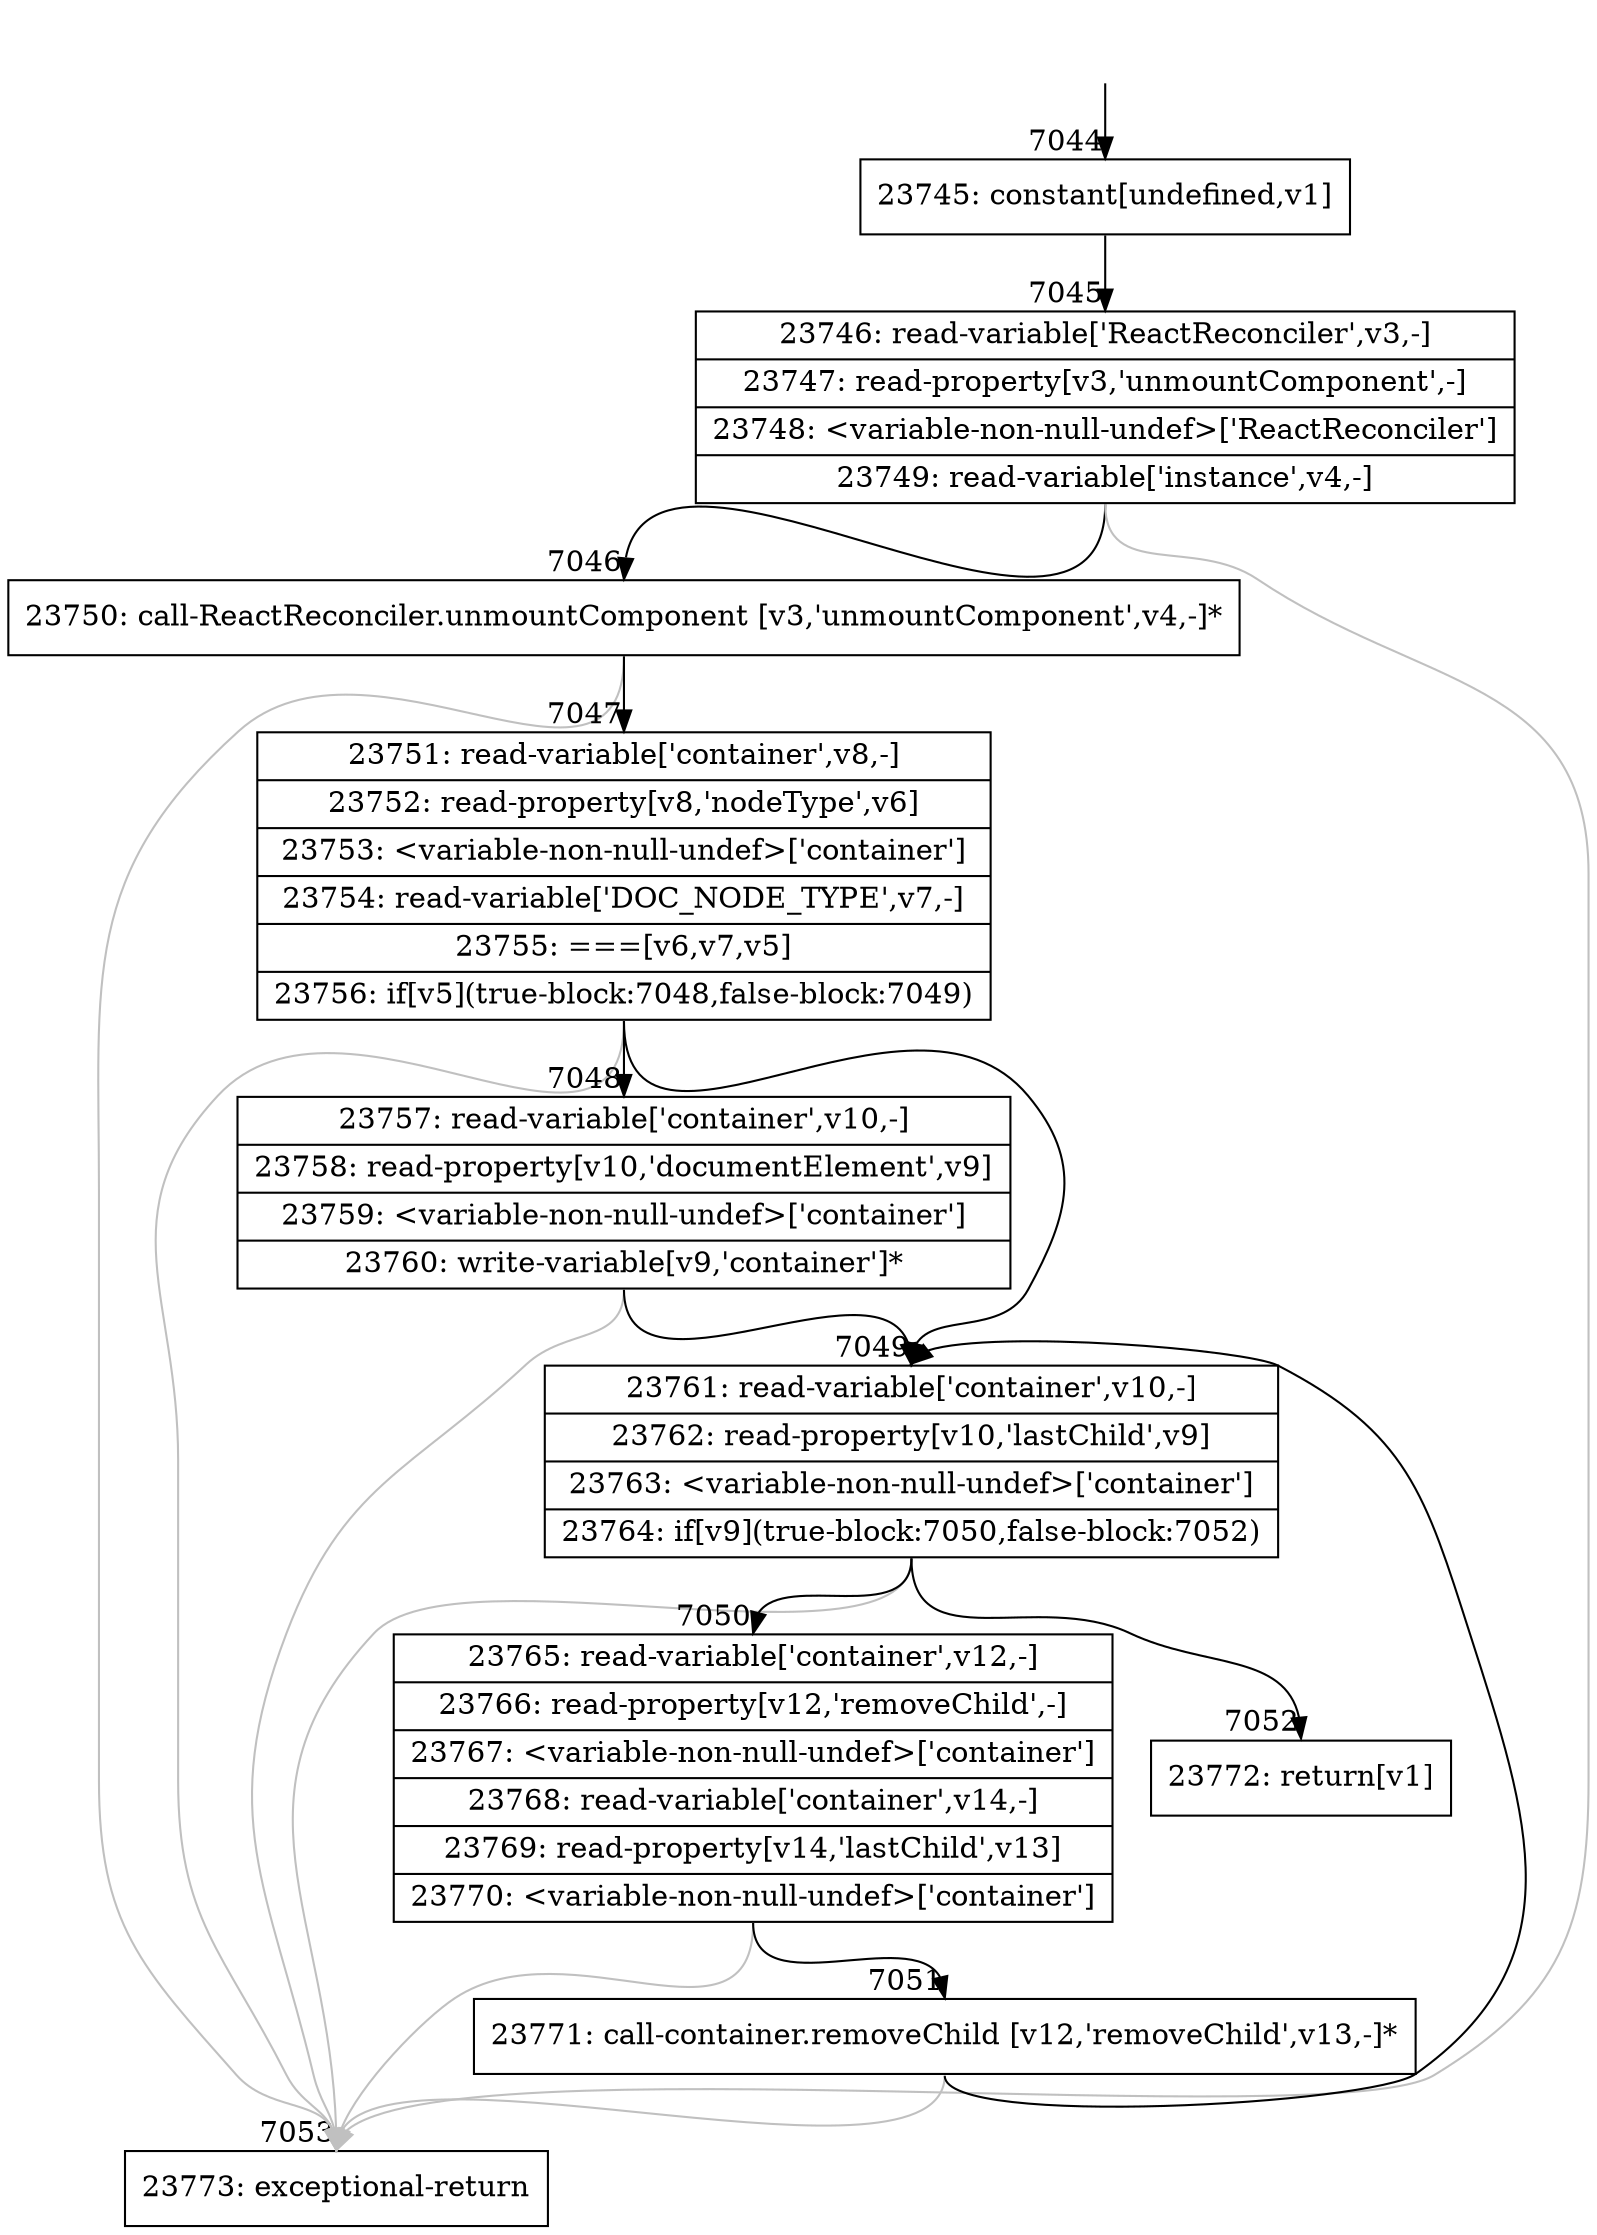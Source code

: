 digraph {
rankdir="TD"
BB_entry490[shape=none,label=""];
BB_entry490 -> BB7044 [tailport=s, headport=n, headlabel="    7044"]
BB7044 [shape=record label="{23745: constant[undefined,v1]}" ] 
BB7044 -> BB7045 [tailport=s, headport=n, headlabel="      7045"]
BB7045 [shape=record label="{23746: read-variable['ReactReconciler',v3,-]|23747: read-property[v3,'unmountComponent',-]|23748: \<variable-non-null-undef\>['ReactReconciler']|23749: read-variable['instance',v4,-]}" ] 
BB7045 -> BB7046 [tailport=s, headport=n, headlabel="      7046"]
BB7045 -> BB7053 [tailport=s, headport=n, color=gray, headlabel="      7053"]
BB7046 [shape=record label="{23750: call-ReactReconciler.unmountComponent [v3,'unmountComponent',v4,-]*}" ] 
BB7046 -> BB7047 [tailport=s, headport=n, headlabel="      7047"]
BB7046 -> BB7053 [tailport=s, headport=n, color=gray]
BB7047 [shape=record label="{23751: read-variable['container',v8,-]|23752: read-property[v8,'nodeType',v6]|23753: \<variable-non-null-undef\>['container']|23754: read-variable['DOC_NODE_TYPE',v7,-]|23755: ===[v6,v7,v5]|23756: if[v5](true-block:7048,false-block:7049)}" ] 
BB7047 -> BB7048 [tailport=s, headport=n, headlabel="      7048"]
BB7047 -> BB7049 [tailport=s, headport=n, headlabel="      7049"]
BB7047 -> BB7053 [tailport=s, headport=n, color=gray]
BB7048 [shape=record label="{23757: read-variable['container',v10,-]|23758: read-property[v10,'documentElement',v9]|23759: \<variable-non-null-undef\>['container']|23760: write-variable[v9,'container']*}" ] 
BB7048 -> BB7049 [tailport=s, headport=n]
BB7048 -> BB7053 [tailport=s, headport=n, color=gray]
BB7049 [shape=record label="{23761: read-variable['container',v10,-]|23762: read-property[v10,'lastChild',v9]|23763: \<variable-non-null-undef\>['container']|23764: if[v9](true-block:7050,false-block:7052)}" ] 
BB7049 -> BB7050 [tailport=s, headport=n, headlabel="      7050"]
BB7049 -> BB7052 [tailport=s, headport=n, headlabel="      7052"]
BB7049 -> BB7053 [tailport=s, headport=n, color=gray]
BB7050 [shape=record label="{23765: read-variable['container',v12,-]|23766: read-property[v12,'removeChild',-]|23767: \<variable-non-null-undef\>['container']|23768: read-variable['container',v14,-]|23769: read-property[v14,'lastChild',v13]|23770: \<variable-non-null-undef\>['container']}" ] 
BB7050 -> BB7051 [tailport=s, headport=n, headlabel="      7051"]
BB7050 -> BB7053 [tailport=s, headport=n, color=gray]
BB7051 [shape=record label="{23771: call-container.removeChild [v12,'removeChild',v13,-]*}" ] 
BB7051 -> BB7049 [tailport=s, headport=n]
BB7051 -> BB7053 [tailport=s, headport=n, color=gray]
BB7052 [shape=record label="{23772: return[v1]}" ] 
BB7053 [shape=record label="{23773: exceptional-return}" ] 
//#$~ 12374
}

